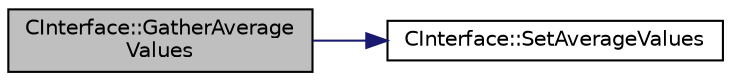 digraph "CInterface::GatherAverageValues"
{
 // LATEX_PDF_SIZE
  edge [fontname="Helvetica",fontsize="10",labelfontname="Helvetica",labelfontsize="10"];
  node [fontname="Helvetica",fontsize="10",shape=record];
  rankdir="LR";
  Node1 [label="CInterface::GatherAverage\lValues",height=0.2,width=0.4,color="black", fillcolor="grey75", style="filled", fontcolor="black",tooltip="Interpolate data and scatter it into different processors, for matching meshes."];
  Node1 -> Node2 [color="midnightblue",fontsize="10",style="solid",fontname="Helvetica"];
  Node2 [label="CInterface::SetAverageValues",height=0.2,width=0.4,color="black", fillcolor="white", style="filled",URL="$classCInterface.html#a00c51b5553f761b1afc914f0fb6172e3",tooltip="A virtual member."];
}
